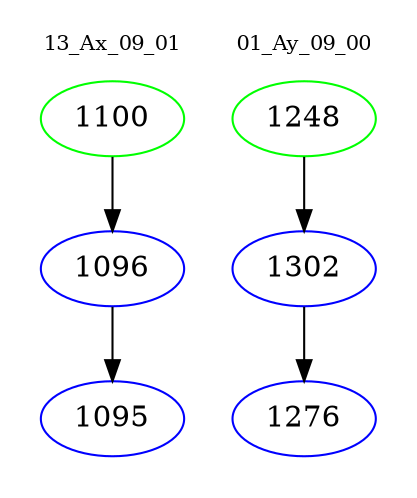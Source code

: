digraph{
subgraph cluster_0 {
color = white
label = "13_Ax_09_01";
fontsize=10;
T0_1100 [label="1100", color="green"]
T0_1100 -> T0_1096 [color="black"]
T0_1096 [label="1096", color="blue"]
T0_1096 -> T0_1095 [color="black"]
T0_1095 [label="1095", color="blue"]
}
subgraph cluster_1 {
color = white
label = "01_Ay_09_00";
fontsize=10;
T1_1248 [label="1248", color="green"]
T1_1248 -> T1_1302 [color="black"]
T1_1302 [label="1302", color="blue"]
T1_1302 -> T1_1276 [color="black"]
T1_1276 [label="1276", color="blue"]
}
}
